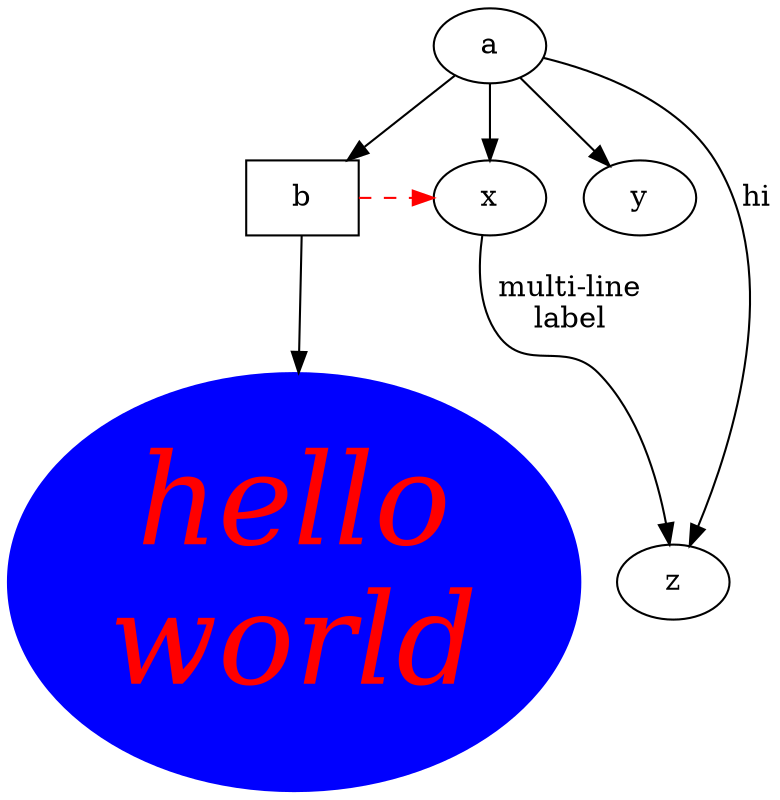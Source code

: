 digraph test0 {
       a -> b -> c;
       a -> {x y};
       b [shape=box];
       c [label="hello\nworld",color=blue,fontsize=61,
            fontname="Palatino-Italic",fontcolor=red,style=filled];
       a -> z [label="hi", weight=0];
       x -> z [label="multi-line\nlabel"];
       edge [style=dashed,color=red];
       b -> x;
       {rank=same; b x}
}

